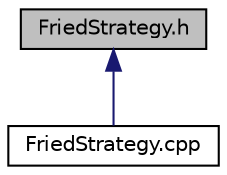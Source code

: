 digraph "FriedStrategy.h"
{
 // LATEX_PDF_SIZE
  edge [fontname="Helvetica",fontsize="10",labelfontname="Helvetica",labelfontsize="10"];
  node [fontname="Helvetica",fontsize="10",shape=record];
  Node1 [label="FriedStrategy.h",height=0.2,width=0.4,color="black", fillcolor="grey75", style="filled", fontcolor="black",tooltip="Contains the declaration of the FriedStrategy class."];
  Node1 -> Node2 [dir="back",color="midnightblue",fontsize="10",style="solid"];
  Node2 [label="FriedStrategy.cpp",height=0.2,width=0.4,color="black", fillcolor="white", style="filled",URL="$FriedStrategy_8cpp.html",tooltip="Contains the declaration of the FriedStrategy class functions."];
}
